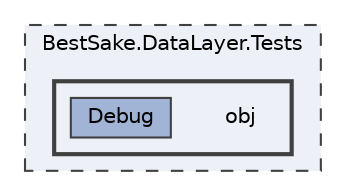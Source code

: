 digraph "BestSake.DataLayer.Tests/obj"
{
 // LATEX_PDF_SIZE
  bgcolor="transparent";
  edge [fontname=Helvetica,fontsize=10,labelfontname=Helvetica,labelfontsize=10];
  node [fontname=Helvetica,fontsize=10,shape=box,height=0.2,width=0.4];
  compound=true
  subgraph clusterdir_bbc8921718e64e44edf61bb9bf15b2ae {
    graph [ bgcolor="#edf0f7", pencolor="grey25", label="BestSake.DataLayer.Tests", fontname=Helvetica,fontsize=10 style="filled,dashed", URL="dir_bbc8921718e64e44edf61bb9bf15b2ae.html",tooltip=""]
  subgraph clusterdir_534c9b827de90752f08dcca58713ea43 {
    graph [ bgcolor="#edf0f7", pencolor="grey25", label="", fontname=Helvetica,fontsize=10 style="filled,bold", URL="dir_534c9b827de90752f08dcca58713ea43.html",tooltip=""]
    dir_534c9b827de90752f08dcca58713ea43 [shape=plaintext, label="obj"];
  dir_d52ed5a765d5b9e74aa1be8767cbc68b [label="Debug", fillcolor="#a2b4d6", color="grey25", style="filled", URL="dir_d52ed5a765d5b9e74aa1be8767cbc68b.html",tooltip=""];
  }
  }
}
